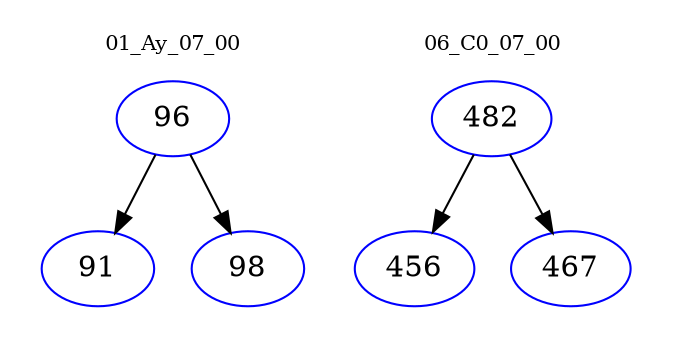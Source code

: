 digraph{
subgraph cluster_0 {
color = white
label = "01_Ay_07_00";
fontsize=10;
T0_96 [label="96", color="blue"]
T0_96 -> T0_91 [color="black"]
T0_91 [label="91", color="blue"]
T0_96 -> T0_98 [color="black"]
T0_98 [label="98", color="blue"]
}
subgraph cluster_1 {
color = white
label = "06_C0_07_00";
fontsize=10;
T1_482 [label="482", color="blue"]
T1_482 -> T1_456 [color="black"]
T1_456 [label="456", color="blue"]
T1_482 -> T1_467 [color="black"]
T1_467 [label="467", color="blue"]
}
}

